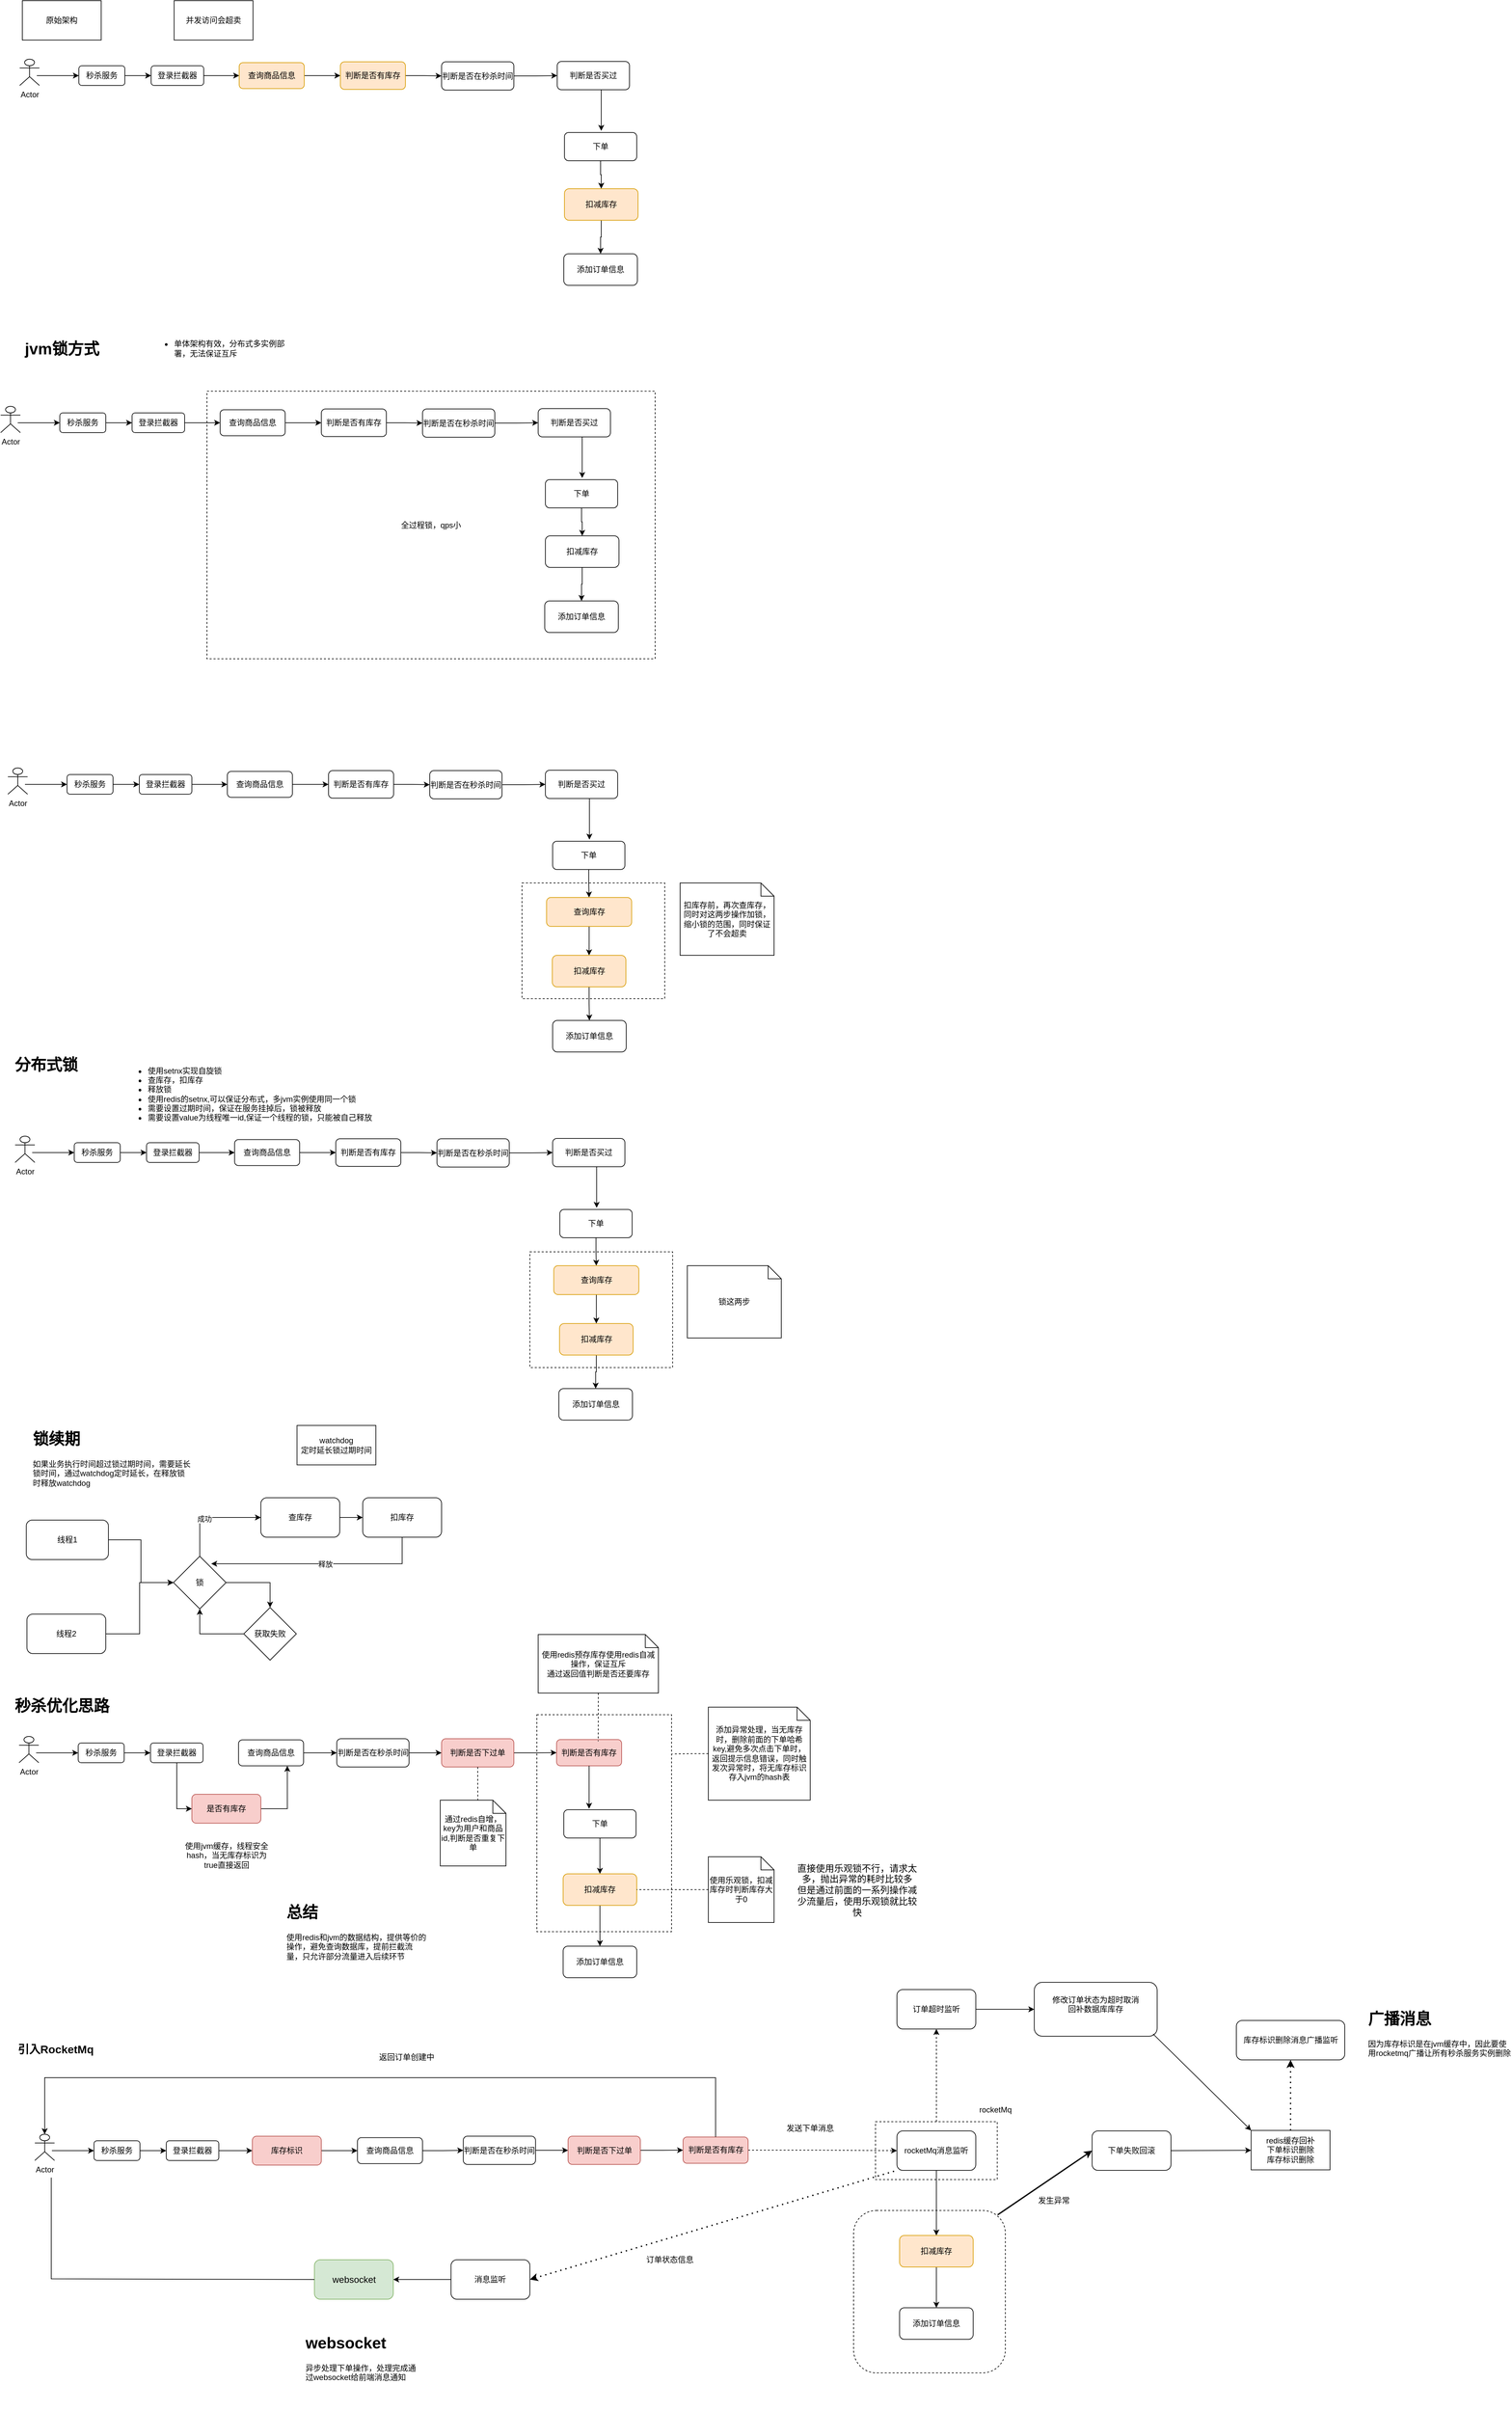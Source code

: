 <mxfile version="24.2.5" type="device">
  <diagram name="第 1 页" id="9KWpyWcvt7qffTFE2Re1">
    <mxGraphModel dx="1668" dy="974" grid="1" gridSize="11" guides="1" tooltips="1" connect="1" arrows="1" fold="1" page="1" pageScale="1" pageWidth="827" pageHeight="1169" math="0" shadow="0">
      <root>
        <mxCell id="0" />
        <mxCell id="1" parent="0" />
        <mxCell id="uQ1eQY6LB-sIsB9p33KR-3" value="Actor" style="shape=umlActor;verticalLabelPosition=bottom;verticalAlign=top;html=1;outlineConnect=0;" parent="1" vertex="1">
          <mxGeometry x="40" y="100" width="30" height="40" as="geometry" />
        </mxCell>
        <mxCell id="uQ1eQY6LB-sIsB9p33KR-4" value="秒杀服务" style="rounded=1;whiteSpace=wrap;html=1;" parent="1" vertex="1">
          <mxGeometry x="130" y="110" width="70" height="30" as="geometry" />
        </mxCell>
        <mxCell id="uQ1eQY6LB-sIsB9p33KR-5" value="登录拦截器" style="rounded=1;whiteSpace=wrap;html=1;" parent="1" vertex="1">
          <mxGeometry x="240" y="110" width="80" height="30" as="geometry" />
        </mxCell>
        <mxCell id="q_z8vGVEV94Sz29EOXOW-1" value="" style="endArrow=classic;html=1;rounded=0;entryX=0;entryY=0.5;entryDx=0;entryDy=0;" parent="1" target="uQ1eQY6LB-sIsB9p33KR-4" edge="1">
          <mxGeometry width="50" height="50" relative="1" as="geometry">
            <mxPoint x="66" y="125" as="sourcePoint" />
            <mxPoint x="303" y="165" as="targetPoint" />
          </mxGeometry>
        </mxCell>
        <mxCell id="q_z8vGVEV94Sz29EOXOW-3" value="" style="endArrow=classic;html=1;rounded=0;exitX=1;exitY=0.5;exitDx=0;exitDy=0;entryX=0;entryY=0.5;entryDx=0;entryDy=0;" parent="1" source="uQ1eQY6LB-sIsB9p33KR-4" target="uQ1eQY6LB-sIsB9p33KR-5" edge="1">
          <mxGeometry width="50" height="50" relative="1" as="geometry">
            <mxPoint x="253" y="215" as="sourcePoint" />
            <mxPoint x="303" y="165" as="targetPoint" />
          </mxGeometry>
        </mxCell>
        <mxCell id="q_z8vGVEV94Sz29EOXOW-7" style="edgeStyle=orthogonalEdgeStyle;rounded=0;orthogonalLoop=1;jettySize=auto;html=1;" parent="1" source="q_z8vGVEV94Sz29EOXOW-4" target="q_z8vGVEV94Sz29EOXOW-6" edge="1">
          <mxGeometry relative="1" as="geometry" />
        </mxCell>
        <mxCell id="q_z8vGVEV94Sz29EOXOW-4" value="查询商品信息" style="rounded=1;whiteSpace=wrap;html=1;fillColor=#ffe6cc;strokeColor=#d79b00;" parent="1" vertex="1">
          <mxGeometry x="374" y="105.25" width="99" height="39.5" as="geometry" />
        </mxCell>
        <mxCell id="q_z8vGVEV94Sz29EOXOW-5" value="" style="endArrow=classic;html=1;rounded=0;entryX=0;entryY=0.5;entryDx=0;entryDy=0;exitX=1;exitY=0.5;exitDx=0;exitDy=0;" parent="1" source="uQ1eQY6LB-sIsB9p33KR-5" target="q_z8vGVEV94Sz29EOXOW-4" edge="1">
          <mxGeometry width="50" height="50" relative="1" as="geometry">
            <mxPoint x="253" y="215" as="sourcePoint" />
            <mxPoint x="303" y="165" as="targetPoint" />
          </mxGeometry>
        </mxCell>
        <mxCell id="q_z8vGVEV94Sz29EOXOW-9" style="edgeStyle=orthogonalEdgeStyle;rounded=0;orthogonalLoop=1;jettySize=auto;html=1;entryX=0;entryY=0.5;entryDx=0;entryDy=0;" parent="1" source="q_z8vGVEV94Sz29EOXOW-6" target="q_z8vGVEV94Sz29EOXOW-8" edge="1">
          <mxGeometry relative="1" as="geometry" />
        </mxCell>
        <mxCell id="q_z8vGVEV94Sz29EOXOW-6" value="判断是否有库存" style="rounded=1;whiteSpace=wrap;html=1;fillColor=#ffe6cc;strokeColor=#d79b00;" parent="1" vertex="1">
          <mxGeometry x="528" y="104" width="99" height="42" as="geometry" />
        </mxCell>
        <mxCell id="q_z8vGVEV94Sz29EOXOW-12" style="edgeStyle=orthogonalEdgeStyle;rounded=0;orthogonalLoop=1;jettySize=auto;html=1;" parent="1" source="q_z8vGVEV94Sz29EOXOW-8" target="q_z8vGVEV94Sz29EOXOW-10" edge="1">
          <mxGeometry relative="1" as="geometry" />
        </mxCell>
        <mxCell id="q_z8vGVEV94Sz29EOXOW-8" value="判断是否在秒杀时间" style="rounded=1;whiteSpace=wrap;html=1;" parent="1" vertex="1">
          <mxGeometry x="682" y="104" width="110" height="43" as="geometry" />
        </mxCell>
        <mxCell id="q_z8vGVEV94Sz29EOXOW-14" style="edgeStyle=orthogonalEdgeStyle;rounded=0;orthogonalLoop=1;jettySize=auto;html=1;exitX=0.609;exitY=0.992;exitDx=0;exitDy=0;exitPerimeter=0;" parent="1" source="q_z8vGVEV94Sz29EOXOW-10" edge="1">
          <mxGeometry relative="1" as="geometry">
            <mxPoint x="924" y="154" as="sourcePoint" />
            <mxPoint x="925" y="209" as="targetPoint" />
          </mxGeometry>
        </mxCell>
        <mxCell id="q_z8vGVEV94Sz29EOXOW-10" value="判断是否买过" style="rounded=1;whiteSpace=wrap;html=1;" parent="1" vertex="1">
          <mxGeometry x="858" y="103.5" width="110" height="43" as="geometry" />
        </mxCell>
        <mxCell id="q_z8vGVEV94Sz29EOXOW-19" style="edgeStyle=orthogonalEdgeStyle;rounded=0;orthogonalLoop=1;jettySize=auto;html=1;entryX=0.5;entryY=0;entryDx=0;entryDy=0;" parent="1" source="q_z8vGVEV94Sz29EOXOW-13" target="q_z8vGVEV94Sz29EOXOW-15" edge="1">
          <mxGeometry relative="1" as="geometry" />
        </mxCell>
        <mxCell id="q_z8vGVEV94Sz29EOXOW-13" value="下单" style="rounded=1;whiteSpace=wrap;html=1;" parent="1" vertex="1">
          <mxGeometry x="869" y="211.5" width="110" height="43" as="geometry" />
        </mxCell>
        <mxCell id="q_z8vGVEV94Sz29EOXOW-18" value="" style="edgeStyle=orthogonalEdgeStyle;rounded=0;orthogonalLoop=1;jettySize=auto;html=1;" parent="1" source="q_z8vGVEV94Sz29EOXOW-15" target="q_z8vGVEV94Sz29EOXOW-17" edge="1">
          <mxGeometry relative="1" as="geometry" />
        </mxCell>
        <mxCell id="q_z8vGVEV94Sz29EOXOW-15" value="扣减库存" style="whiteSpace=wrap;html=1;rounded=1;fillColor=#ffe6cc;strokeColor=#d79b00;" parent="1" vertex="1">
          <mxGeometry x="869" y="297" width="112" height="48" as="geometry" />
        </mxCell>
        <mxCell id="q_z8vGVEV94Sz29EOXOW-17" value="添加订单信息" style="whiteSpace=wrap;html=1;rounded=1;" parent="1" vertex="1">
          <mxGeometry x="868" y="396" width="112" height="48" as="geometry" />
        </mxCell>
        <mxCell id="q_z8vGVEV94Sz29EOXOW-22" value="原始架构" style="whiteSpace=wrap;html=1;" parent="1" vertex="1">
          <mxGeometry x="44" y="11" width="120" height="60" as="geometry" />
        </mxCell>
        <mxCell id="q_z8vGVEV94Sz29EOXOW-23" value="Actor" style="shape=umlActor;verticalLabelPosition=bottom;verticalAlign=top;html=1;outlineConnect=0;" parent="1" vertex="1">
          <mxGeometry x="22" y="1178" width="30" height="40" as="geometry" />
        </mxCell>
        <mxCell id="q_z8vGVEV94Sz29EOXOW-24" value="秒杀服务" style="rounded=1;whiteSpace=wrap;html=1;" parent="1" vertex="1">
          <mxGeometry x="112" y="1188" width="70" height="30" as="geometry" />
        </mxCell>
        <mxCell id="q_z8vGVEV94Sz29EOXOW-25" value="登录拦截器" style="rounded=1;whiteSpace=wrap;html=1;" parent="1" vertex="1">
          <mxGeometry x="222" y="1188" width="80" height="30" as="geometry" />
        </mxCell>
        <mxCell id="q_z8vGVEV94Sz29EOXOW-26" value="" style="endArrow=classic;html=1;rounded=0;entryX=0;entryY=0.5;entryDx=0;entryDy=0;" parent="1" target="q_z8vGVEV94Sz29EOXOW-24" edge="1">
          <mxGeometry width="50" height="50" relative="1" as="geometry">
            <mxPoint x="48" y="1203" as="sourcePoint" />
            <mxPoint x="285" y="1243" as="targetPoint" />
          </mxGeometry>
        </mxCell>
        <mxCell id="q_z8vGVEV94Sz29EOXOW-27" value="" style="endArrow=classic;html=1;rounded=0;exitX=1;exitY=0.5;exitDx=0;exitDy=0;entryX=0;entryY=0.5;entryDx=0;entryDy=0;" parent="1" source="q_z8vGVEV94Sz29EOXOW-24" target="q_z8vGVEV94Sz29EOXOW-25" edge="1">
          <mxGeometry width="50" height="50" relative="1" as="geometry">
            <mxPoint x="235" y="1293" as="sourcePoint" />
            <mxPoint x="285" y="1243" as="targetPoint" />
          </mxGeometry>
        </mxCell>
        <mxCell id="q_z8vGVEV94Sz29EOXOW-28" style="edgeStyle=orthogonalEdgeStyle;rounded=0;orthogonalLoop=1;jettySize=auto;html=1;" parent="1" source="q_z8vGVEV94Sz29EOXOW-29" target="q_z8vGVEV94Sz29EOXOW-32" edge="1">
          <mxGeometry relative="1" as="geometry" />
        </mxCell>
        <mxCell id="q_z8vGVEV94Sz29EOXOW-29" value="查询商品信息" style="rounded=1;whiteSpace=wrap;html=1;" parent="1" vertex="1">
          <mxGeometry x="356" y="1183.25" width="99" height="39.5" as="geometry" />
        </mxCell>
        <mxCell id="q_z8vGVEV94Sz29EOXOW-30" value="" style="endArrow=classic;html=1;rounded=0;entryX=0;entryY=0.5;entryDx=0;entryDy=0;exitX=1;exitY=0.5;exitDx=0;exitDy=0;" parent="1" source="q_z8vGVEV94Sz29EOXOW-25" target="q_z8vGVEV94Sz29EOXOW-29" edge="1">
          <mxGeometry width="50" height="50" relative="1" as="geometry">
            <mxPoint x="235" y="1293" as="sourcePoint" />
            <mxPoint x="285" y="1243" as="targetPoint" />
          </mxGeometry>
        </mxCell>
        <mxCell id="q_z8vGVEV94Sz29EOXOW-31" style="edgeStyle=orthogonalEdgeStyle;rounded=0;orthogonalLoop=1;jettySize=auto;html=1;entryX=0;entryY=0.5;entryDx=0;entryDy=0;" parent="1" source="q_z8vGVEV94Sz29EOXOW-32" target="q_z8vGVEV94Sz29EOXOW-34" edge="1">
          <mxGeometry relative="1" as="geometry" />
        </mxCell>
        <mxCell id="q_z8vGVEV94Sz29EOXOW-32" value="判断是否有库存" style="rounded=1;whiteSpace=wrap;html=1;" parent="1" vertex="1">
          <mxGeometry x="510" y="1182" width="99" height="42" as="geometry" />
        </mxCell>
        <mxCell id="q_z8vGVEV94Sz29EOXOW-33" style="edgeStyle=orthogonalEdgeStyle;rounded=0;orthogonalLoop=1;jettySize=auto;html=1;" parent="1" source="q_z8vGVEV94Sz29EOXOW-34" target="q_z8vGVEV94Sz29EOXOW-36" edge="1">
          <mxGeometry relative="1" as="geometry" />
        </mxCell>
        <mxCell id="q_z8vGVEV94Sz29EOXOW-34" value="判断是否在秒杀时间" style="rounded=1;whiteSpace=wrap;html=1;" parent="1" vertex="1">
          <mxGeometry x="664" y="1182" width="110" height="43" as="geometry" />
        </mxCell>
        <mxCell id="q_z8vGVEV94Sz29EOXOW-35" style="edgeStyle=orthogonalEdgeStyle;rounded=0;orthogonalLoop=1;jettySize=auto;html=1;exitX=0.609;exitY=0.992;exitDx=0;exitDy=0;exitPerimeter=0;" parent="1" source="q_z8vGVEV94Sz29EOXOW-36" edge="1">
          <mxGeometry relative="1" as="geometry">
            <mxPoint x="906" y="1232" as="sourcePoint" />
            <mxPoint x="907" y="1287" as="targetPoint" />
          </mxGeometry>
        </mxCell>
        <mxCell id="q_z8vGVEV94Sz29EOXOW-36" value="判断是否买过" style="rounded=1;whiteSpace=wrap;html=1;" parent="1" vertex="1">
          <mxGeometry x="840" y="1181.5" width="110" height="43" as="geometry" />
        </mxCell>
        <mxCell id="q_z8vGVEV94Sz29EOXOW-69" value="" style="edgeStyle=orthogonalEdgeStyle;rounded=0;orthogonalLoop=1;jettySize=auto;html=1;entryX=0.5;entryY=0;entryDx=0;entryDy=0;" parent="1" source="q_z8vGVEV94Sz29EOXOW-38" target="q_z8vGVEV94Sz29EOXOW-68" edge="1">
          <mxGeometry relative="1" as="geometry" />
        </mxCell>
        <mxCell id="q_z8vGVEV94Sz29EOXOW-38" value="下单" style="rounded=1;whiteSpace=wrap;html=1;" parent="1" vertex="1">
          <mxGeometry x="851" y="1289.5" width="110" height="43" as="geometry" />
        </mxCell>
        <mxCell id="q_z8vGVEV94Sz29EOXOW-39" value="" style="edgeStyle=orthogonalEdgeStyle;rounded=0;orthogonalLoop=1;jettySize=auto;html=1;" parent="1" source="q_z8vGVEV94Sz29EOXOW-40" target="q_z8vGVEV94Sz29EOXOW-41" edge="1">
          <mxGeometry relative="1" as="geometry" />
        </mxCell>
        <mxCell id="q_z8vGVEV94Sz29EOXOW-40" value="扣减库存" style="whiteSpace=wrap;html=1;rounded=1;fillColor=#ffe6cc;strokeColor=#d79b00;" parent="1" vertex="1">
          <mxGeometry x="850.5" y="1463" width="112" height="48" as="geometry" />
        </mxCell>
        <mxCell id="q_z8vGVEV94Sz29EOXOW-41" value="添加订单信息" style="whiteSpace=wrap;html=1;rounded=1;" parent="1" vertex="1">
          <mxGeometry x="851" y="1562" width="112" height="48" as="geometry" />
        </mxCell>
        <mxCell id="q_z8vGVEV94Sz29EOXOW-44" value="并发访问会超卖" style="rounded=0;whiteSpace=wrap;html=1;" parent="1" vertex="1">
          <mxGeometry x="275" y="11" width="120" height="60" as="geometry" />
        </mxCell>
        <mxCell id="q_z8vGVEV94Sz29EOXOW-47" value="jvm锁方式" style="text;strokeColor=none;fillColor=none;html=1;fontSize=24;fontStyle=1;verticalAlign=middle;align=center;" parent="1" vertex="1">
          <mxGeometry x="54" y="521" width="100" height="40" as="geometry" />
        </mxCell>
        <mxCell id="q_z8vGVEV94Sz29EOXOW-48" value="Actor" style="shape=umlActor;verticalLabelPosition=bottom;verticalAlign=top;html=1;outlineConnect=0;" parent="1" vertex="1">
          <mxGeometry x="11" y="628" width="30" height="40" as="geometry" />
        </mxCell>
        <mxCell id="q_z8vGVEV94Sz29EOXOW-49" value="秒杀服务" style="rounded=1;whiteSpace=wrap;html=1;" parent="1" vertex="1">
          <mxGeometry x="101" y="638" width="70" height="30" as="geometry" />
        </mxCell>
        <mxCell id="q_z8vGVEV94Sz29EOXOW-50" value="登录拦截器" style="rounded=1;whiteSpace=wrap;html=1;" parent="1" vertex="1">
          <mxGeometry x="211" y="638" width="80" height="30" as="geometry" />
        </mxCell>
        <mxCell id="q_z8vGVEV94Sz29EOXOW-51" value="" style="endArrow=classic;html=1;rounded=0;entryX=0;entryY=0.5;entryDx=0;entryDy=0;" parent="1" target="q_z8vGVEV94Sz29EOXOW-49" edge="1">
          <mxGeometry width="50" height="50" relative="1" as="geometry">
            <mxPoint x="37" y="653" as="sourcePoint" />
            <mxPoint x="274" y="693" as="targetPoint" />
          </mxGeometry>
        </mxCell>
        <mxCell id="q_z8vGVEV94Sz29EOXOW-52" value="" style="endArrow=classic;html=1;rounded=0;exitX=1;exitY=0.5;exitDx=0;exitDy=0;entryX=0;entryY=0.5;entryDx=0;entryDy=0;" parent="1" source="q_z8vGVEV94Sz29EOXOW-49" target="q_z8vGVEV94Sz29EOXOW-50" edge="1">
          <mxGeometry width="50" height="50" relative="1" as="geometry">
            <mxPoint x="224" y="743" as="sourcePoint" />
            <mxPoint x="274" y="693" as="targetPoint" />
          </mxGeometry>
        </mxCell>
        <mxCell id="q_z8vGVEV94Sz29EOXOW-53" style="edgeStyle=orthogonalEdgeStyle;rounded=0;orthogonalLoop=1;jettySize=auto;html=1;" parent="1" source="q_z8vGVEV94Sz29EOXOW-54" target="q_z8vGVEV94Sz29EOXOW-57" edge="1">
          <mxGeometry relative="1" as="geometry" />
        </mxCell>
        <mxCell id="q_z8vGVEV94Sz29EOXOW-54" value="查询商品信息" style="rounded=1;whiteSpace=wrap;html=1;" parent="1" vertex="1">
          <mxGeometry x="345" y="633.25" width="99" height="39.5" as="geometry" />
        </mxCell>
        <mxCell id="q_z8vGVEV94Sz29EOXOW-55" value="" style="endArrow=classic;html=1;rounded=0;entryX=0;entryY=0.5;entryDx=0;entryDy=0;exitX=1;exitY=0.5;exitDx=0;exitDy=0;" parent="1" source="q_z8vGVEV94Sz29EOXOW-50" target="q_z8vGVEV94Sz29EOXOW-54" edge="1">
          <mxGeometry width="50" height="50" relative="1" as="geometry">
            <mxPoint x="224" y="743" as="sourcePoint" />
            <mxPoint x="274" y="693" as="targetPoint" />
          </mxGeometry>
        </mxCell>
        <mxCell id="q_z8vGVEV94Sz29EOXOW-56" style="edgeStyle=orthogonalEdgeStyle;rounded=0;orthogonalLoop=1;jettySize=auto;html=1;entryX=0;entryY=0.5;entryDx=0;entryDy=0;" parent="1" source="q_z8vGVEV94Sz29EOXOW-57" target="q_z8vGVEV94Sz29EOXOW-59" edge="1">
          <mxGeometry relative="1" as="geometry" />
        </mxCell>
        <mxCell id="q_z8vGVEV94Sz29EOXOW-57" value="判断是否有库存" style="rounded=1;whiteSpace=wrap;html=1;" parent="1" vertex="1">
          <mxGeometry x="499" y="632" width="99" height="42" as="geometry" />
        </mxCell>
        <mxCell id="q_z8vGVEV94Sz29EOXOW-58" style="edgeStyle=orthogonalEdgeStyle;rounded=0;orthogonalLoop=1;jettySize=auto;html=1;" parent="1" source="q_z8vGVEV94Sz29EOXOW-59" target="q_z8vGVEV94Sz29EOXOW-61" edge="1">
          <mxGeometry relative="1" as="geometry" />
        </mxCell>
        <mxCell id="q_z8vGVEV94Sz29EOXOW-59" value="判断是否在秒杀时间" style="rounded=1;whiteSpace=wrap;html=1;" parent="1" vertex="1">
          <mxGeometry x="653" y="632" width="110" height="43" as="geometry" />
        </mxCell>
        <mxCell id="q_z8vGVEV94Sz29EOXOW-60" style="edgeStyle=orthogonalEdgeStyle;rounded=0;orthogonalLoop=1;jettySize=auto;html=1;exitX=0.609;exitY=0.992;exitDx=0;exitDy=0;exitPerimeter=0;" parent="1" source="q_z8vGVEV94Sz29EOXOW-61" edge="1">
          <mxGeometry relative="1" as="geometry">
            <mxPoint x="895" y="682" as="sourcePoint" />
            <mxPoint x="896" y="737" as="targetPoint" />
          </mxGeometry>
        </mxCell>
        <mxCell id="q_z8vGVEV94Sz29EOXOW-61" value="判断是否买过" style="rounded=1;whiteSpace=wrap;html=1;" parent="1" vertex="1">
          <mxGeometry x="829" y="631.5" width="110" height="43" as="geometry" />
        </mxCell>
        <mxCell id="q_z8vGVEV94Sz29EOXOW-62" style="edgeStyle=orthogonalEdgeStyle;rounded=0;orthogonalLoop=1;jettySize=auto;html=1;entryX=0.5;entryY=0;entryDx=0;entryDy=0;" parent="1" source="q_z8vGVEV94Sz29EOXOW-63" target="q_z8vGVEV94Sz29EOXOW-65" edge="1">
          <mxGeometry relative="1" as="geometry" />
        </mxCell>
        <mxCell id="q_z8vGVEV94Sz29EOXOW-63" value="下单" style="rounded=1;whiteSpace=wrap;html=1;" parent="1" vertex="1">
          <mxGeometry x="840" y="739.5" width="110" height="43" as="geometry" />
        </mxCell>
        <mxCell id="q_z8vGVEV94Sz29EOXOW-64" value="" style="edgeStyle=orthogonalEdgeStyle;rounded=0;orthogonalLoop=1;jettySize=auto;html=1;" parent="1" source="q_z8vGVEV94Sz29EOXOW-65" target="q_z8vGVEV94Sz29EOXOW-66" edge="1">
          <mxGeometry relative="1" as="geometry" />
        </mxCell>
        <mxCell id="q_z8vGVEV94Sz29EOXOW-65" value="扣减库存" style="whiteSpace=wrap;html=1;rounded=1;" parent="1" vertex="1">
          <mxGeometry x="840" y="825" width="112" height="48" as="geometry" />
        </mxCell>
        <mxCell id="q_z8vGVEV94Sz29EOXOW-66" value="添加订单信息" style="whiteSpace=wrap;html=1;rounded=1;" parent="1" vertex="1">
          <mxGeometry x="839" y="924" width="112" height="48" as="geometry" />
        </mxCell>
        <mxCell id="q_z8vGVEV94Sz29EOXOW-67" value="全过程锁，qps小" style="rounded=0;whiteSpace=wrap;html=1;fillColor=none;dashed=1;" parent="1" vertex="1">
          <mxGeometry x="325" y="605" width="682" height="407" as="geometry" />
        </mxCell>
        <mxCell id="7bmGx1VuE1o9UgQvX1br-2" style="edgeStyle=orthogonalEdgeStyle;rounded=0;orthogonalLoop=1;jettySize=auto;html=1;entryX=0.5;entryY=0;entryDx=0;entryDy=0;" parent="1" source="q_z8vGVEV94Sz29EOXOW-68" target="q_z8vGVEV94Sz29EOXOW-40" edge="1">
          <mxGeometry relative="1" as="geometry" />
        </mxCell>
        <mxCell id="q_z8vGVEV94Sz29EOXOW-68" value="查询库存" style="whiteSpace=wrap;html=1;rounded=1;fillColor=#ffe6cc;strokeColor=#d79b00;" parent="1" vertex="1">
          <mxGeometry x="841.75" y="1375" width="129.5" height="44" as="geometry" />
        </mxCell>
        <mxCell id="q_z8vGVEV94Sz29EOXOW-71" value="扣库存前，再次查库存，同时对这两步操作加锁，缩小锁的范围，同时保证了不会超卖" style="shape=note;size=20;whiteSpace=wrap;html=1;" parent="1" vertex="1">
          <mxGeometry x="1045" y="1353" width="143" height="110" as="geometry" />
        </mxCell>
        <mxCell id="q_z8vGVEV94Sz29EOXOW-72" value="Actor" style="shape=umlActor;verticalLabelPosition=bottom;verticalAlign=top;html=1;outlineConnect=0;" parent="1" vertex="1">
          <mxGeometry x="33" y="1738" width="30" height="40" as="geometry" />
        </mxCell>
        <mxCell id="q_z8vGVEV94Sz29EOXOW-73" value="秒杀服务" style="rounded=1;whiteSpace=wrap;html=1;" parent="1" vertex="1">
          <mxGeometry x="123" y="1748" width="70" height="30" as="geometry" />
        </mxCell>
        <mxCell id="q_z8vGVEV94Sz29EOXOW-74" value="登录拦截器" style="rounded=1;whiteSpace=wrap;html=1;" parent="1" vertex="1">
          <mxGeometry x="233" y="1748" width="80" height="30" as="geometry" />
        </mxCell>
        <mxCell id="q_z8vGVEV94Sz29EOXOW-75" value="" style="endArrow=classic;html=1;rounded=0;entryX=0;entryY=0.5;entryDx=0;entryDy=0;" parent="1" target="q_z8vGVEV94Sz29EOXOW-73" edge="1">
          <mxGeometry width="50" height="50" relative="1" as="geometry">
            <mxPoint x="59" y="1763" as="sourcePoint" />
            <mxPoint x="296" y="1803" as="targetPoint" />
          </mxGeometry>
        </mxCell>
        <mxCell id="q_z8vGVEV94Sz29EOXOW-76" value="" style="endArrow=classic;html=1;rounded=0;exitX=1;exitY=0.5;exitDx=0;exitDy=0;entryX=0;entryY=0.5;entryDx=0;entryDy=0;" parent="1" source="q_z8vGVEV94Sz29EOXOW-73" target="q_z8vGVEV94Sz29EOXOW-74" edge="1">
          <mxGeometry width="50" height="50" relative="1" as="geometry">
            <mxPoint x="246" y="1853" as="sourcePoint" />
            <mxPoint x="296" y="1803" as="targetPoint" />
          </mxGeometry>
        </mxCell>
        <mxCell id="q_z8vGVEV94Sz29EOXOW-77" style="edgeStyle=orthogonalEdgeStyle;rounded=0;orthogonalLoop=1;jettySize=auto;html=1;" parent="1" source="q_z8vGVEV94Sz29EOXOW-78" target="q_z8vGVEV94Sz29EOXOW-81" edge="1">
          <mxGeometry relative="1" as="geometry" />
        </mxCell>
        <mxCell id="q_z8vGVEV94Sz29EOXOW-78" value="查询商品信息" style="rounded=1;whiteSpace=wrap;html=1;" parent="1" vertex="1">
          <mxGeometry x="367" y="1743.25" width="99" height="39.5" as="geometry" />
        </mxCell>
        <mxCell id="q_z8vGVEV94Sz29EOXOW-79" value="" style="endArrow=classic;html=1;rounded=0;entryX=0;entryY=0.5;entryDx=0;entryDy=0;exitX=1;exitY=0.5;exitDx=0;exitDy=0;" parent="1" source="q_z8vGVEV94Sz29EOXOW-74" target="q_z8vGVEV94Sz29EOXOW-78" edge="1">
          <mxGeometry width="50" height="50" relative="1" as="geometry">
            <mxPoint x="246" y="1853" as="sourcePoint" />
            <mxPoint x="296" y="1803" as="targetPoint" />
          </mxGeometry>
        </mxCell>
        <mxCell id="q_z8vGVEV94Sz29EOXOW-80" style="edgeStyle=orthogonalEdgeStyle;rounded=0;orthogonalLoop=1;jettySize=auto;html=1;entryX=0;entryY=0.5;entryDx=0;entryDy=0;" parent="1" source="q_z8vGVEV94Sz29EOXOW-81" target="q_z8vGVEV94Sz29EOXOW-83" edge="1">
          <mxGeometry relative="1" as="geometry" />
        </mxCell>
        <mxCell id="q_z8vGVEV94Sz29EOXOW-81" value="判断是否有库存" style="rounded=1;whiteSpace=wrap;html=1;" parent="1" vertex="1">
          <mxGeometry x="521" y="1742" width="99" height="42" as="geometry" />
        </mxCell>
        <mxCell id="q_z8vGVEV94Sz29EOXOW-82" style="edgeStyle=orthogonalEdgeStyle;rounded=0;orthogonalLoop=1;jettySize=auto;html=1;" parent="1" source="q_z8vGVEV94Sz29EOXOW-83" target="q_z8vGVEV94Sz29EOXOW-85" edge="1">
          <mxGeometry relative="1" as="geometry" />
        </mxCell>
        <mxCell id="q_z8vGVEV94Sz29EOXOW-83" value="判断是否在秒杀时间" style="rounded=1;whiteSpace=wrap;html=1;" parent="1" vertex="1">
          <mxGeometry x="675" y="1742" width="110" height="43" as="geometry" />
        </mxCell>
        <mxCell id="q_z8vGVEV94Sz29EOXOW-84" style="edgeStyle=orthogonalEdgeStyle;rounded=0;orthogonalLoop=1;jettySize=auto;html=1;exitX=0.609;exitY=0.992;exitDx=0;exitDy=0;exitPerimeter=0;" parent="1" source="q_z8vGVEV94Sz29EOXOW-85" edge="1">
          <mxGeometry relative="1" as="geometry">
            <mxPoint x="917" y="1792" as="sourcePoint" />
            <mxPoint x="918" y="1847" as="targetPoint" />
          </mxGeometry>
        </mxCell>
        <mxCell id="q_z8vGVEV94Sz29EOXOW-85" value="判断是否买过" style="rounded=1;whiteSpace=wrap;html=1;" parent="1" vertex="1">
          <mxGeometry x="851" y="1741.5" width="110" height="43" as="geometry" />
        </mxCell>
        <mxCell id="q_z8vGVEV94Sz29EOXOW-86" value="" style="edgeStyle=orthogonalEdgeStyle;rounded=0;orthogonalLoop=1;jettySize=auto;html=1;entryX=0.5;entryY=0;entryDx=0;entryDy=0;" parent="1" source="q_z8vGVEV94Sz29EOXOW-87" target="q_z8vGVEV94Sz29EOXOW-93" edge="1">
          <mxGeometry relative="1" as="geometry" />
        </mxCell>
        <mxCell id="q_z8vGVEV94Sz29EOXOW-87" value="下单" style="rounded=1;whiteSpace=wrap;html=1;" parent="1" vertex="1">
          <mxGeometry x="862" y="1849.5" width="110" height="43" as="geometry" />
        </mxCell>
        <mxCell id="q_z8vGVEV94Sz29EOXOW-88" value="" style="edgeStyle=orthogonalEdgeStyle;rounded=0;orthogonalLoop=1;jettySize=auto;html=1;" parent="1" source="q_z8vGVEV94Sz29EOXOW-89" target="q_z8vGVEV94Sz29EOXOW-90" edge="1">
          <mxGeometry relative="1" as="geometry" />
        </mxCell>
        <mxCell id="q_z8vGVEV94Sz29EOXOW-89" value="扣减库存" style="whiteSpace=wrap;html=1;rounded=1;fillColor=#ffe6cc;strokeColor=#d79b00;" parent="1" vertex="1">
          <mxGeometry x="861.5" y="2023" width="112" height="48" as="geometry" />
        </mxCell>
        <mxCell id="q_z8vGVEV94Sz29EOXOW-90" value="添加订单信息" style="whiteSpace=wrap;html=1;rounded=1;" parent="1" vertex="1">
          <mxGeometry x="860.5" y="2122" width="112" height="48" as="geometry" />
        </mxCell>
        <mxCell id="q_z8vGVEV94Sz29EOXOW-91" value="" style="rounded=0;whiteSpace=wrap;html=1;fillColor=none;dashed=1;" parent="1" vertex="1">
          <mxGeometry x="816.37" y="1914" width="217.25" height="176" as="geometry" />
        </mxCell>
        <mxCell id="q_z8vGVEV94Sz29EOXOW-92" style="edgeStyle=orthogonalEdgeStyle;rounded=0;orthogonalLoop=1;jettySize=auto;html=1;entryX=0.5;entryY=0;entryDx=0;entryDy=0;" parent="1" source="q_z8vGVEV94Sz29EOXOW-93" target="q_z8vGVEV94Sz29EOXOW-89" edge="1">
          <mxGeometry relative="1" as="geometry" />
        </mxCell>
        <mxCell id="q_z8vGVEV94Sz29EOXOW-93" value="查询库存" style="whiteSpace=wrap;html=1;rounded=1;fillColor=#ffe6cc;strokeColor=#d79b00;" parent="1" vertex="1">
          <mxGeometry x="852.75" y="1935" width="129.5" height="44" as="geometry" />
        </mxCell>
        <mxCell id="q_z8vGVEV94Sz29EOXOW-94" value="锁这两步" style="shape=note;size=20;whiteSpace=wrap;html=1;" parent="1" vertex="1">
          <mxGeometry x="1056" y="1935" width="143" height="110" as="geometry" />
        </mxCell>
        <mxCell id="q_z8vGVEV94Sz29EOXOW-96" value="分布式锁" style="text;strokeColor=none;fillColor=none;html=1;fontSize=24;fontStyle=1;verticalAlign=middle;align=center;" parent="1" vertex="1">
          <mxGeometry x="30" y="1610" width="100" height="40" as="geometry" />
        </mxCell>
        <mxCell id="q_z8vGVEV94Sz29EOXOW-97" value="&lt;ul&gt;&lt;li&gt;使用setnx实现自旋锁&lt;/li&gt;&lt;li&gt;查库存，扣库存&lt;/li&gt;&lt;li&gt;释放锁&lt;/li&gt;&lt;li&gt;使用redis的setnx,可以保证分布式，多jvm实例使用同一个锁&lt;/li&gt;&lt;li&gt;需要设置过期时间，保证在服务挂掉后，锁被释放&lt;/li&gt;&lt;li&gt;需要设置value为线程唯一id,保证一个线程的锁，只能被自己释放&lt;/li&gt;&lt;/ul&gt;" style="text;strokeColor=none;fillColor=none;html=1;whiteSpace=wrap;verticalAlign=middle;overflow=hidden;" parent="1" vertex="1">
          <mxGeometry x="193" y="1617" width="434" height="110" as="geometry" />
        </mxCell>
        <mxCell id="q_z8vGVEV94Sz29EOXOW-98" value="&lt;ul&gt;&lt;li&gt;单体架构有效，分布式多实例部署，无法保证互斥&lt;/li&gt;&lt;/ul&gt;" style="text;strokeColor=none;fillColor=none;html=1;whiteSpace=wrap;verticalAlign=middle;overflow=hidden;" parent="1" vertex="1">
          <mxGeometry x="233" y="495" width="229" height="90" as="geometry" />
        </mxCell>
        <mxCell id="q_z8vGVEV94Sz29EOXOW-43" value="" style="rounded=0;whiteSpace=wrap;html=1;fillColor=none;dashed=1;" parent="1" vertex="1">
          <mxGeometry x="804.38" y="1353" width="217.25" height="176" as="geometry" />
        </mxCell>
        <mxCell id="oDkrbYAr0qEppYFbUsjB-4" style="edgeStyle=orthogonalEdgeStyle;rounded=0;orthogonalLoop=1;jettySize=auto;html=1;entryX=0;entryY=0.5;entryDx=0;entryDy=0;" parent="1" source="oDkrbYAr0qEppYFbUsjB-1" target="oDkrbYAr0qEppYFbUsjB-3" edge="1">
          <mxGeometry relative="1" as="geometry" />
        </mxCell>
        <mxCell id="oDkrbYAr0qEppYFbUsjB-1" value="线程1" style="rounded=1;whiteSpace=wrap;html=1;" parent="1" vertex="1">
          <mxGeometry x="50" y="2322" width="125" height="60" as="geometry" />
        </mxCell>
        <mxCell id="oDkrbYAr0qEppYFbUsjB-5" style="edgeStyle=orthogonalEdgeStyle;rounded=0;orthogonalLoop=1;jettySize=auto;html=1;entryX=0;entryY=0.5;entryDx=0;entryDy=0;" parent="1" source="oDkrbYAr0qEppYFbUsjB-2" target="oDkrbYAr0qEppYFbUsjB-3" edge="1">
          <mxGeometry relative="1" as="geometry" />
        </mxCell>
        <mxCell id="oDkrbYAr0qEppYFbUsjB-2" value="线程2" style="rounded=1;whiteSpace=wrap;html=1;" parent="1" vertex="1">
          <mxGeometry x="51" y="2465" width="120" height="60" as="geometry" />
        </mxCell>
        <mxCell id="oDkrbYAr0qEppYFbUsjB-7" style="edgeStyle=orthogonalEdgeStyle;rounded=0;orthogonalLoop=1;jettySize=auto;html=1;entryX=0.5;entryY=0;entryDx=0;entryDy=0;" parent="1" source="oDkrbYAr0qEppYFbUsjB-3" target="oDkrbYAr0qEppYFbUsjB-6" edge="1">
          <mxGeometry relative="1" as="geometry" />
        </mxCell>
        <mxCell id="oDkrbYAr0qEppYFbUsjB-12" style="edgeStyle=orthogonalEdgeStyle;rounded=0;orthogonalLoop=1;jettySize=auto;html=1;entryX=0;entryY=0.5;entryDx=0;entryDy=0;" parent="1" source="oDkrbYAr0qEppYFbUsjB-3" target="oDkrbYAr0qEppYFbUsjB-9" edge="1">
          <mxGeometry relative="1" as="geometry">
            <Array as="points">
              <mxPoint x="314" y="2318" />
            </Array>
          </mxGeometry>
        </mxCell>
        <mxCell id="oDkrbYAr0qEppYFbUsjB-13" value="成功" style="edgeLabel;html=1;align=center;verticalAlign=middle;resizable=0;points=[];" parent="oDkrbYAr0qEppYFbUsjB-12" vertex="1" connectable="0">
          <mxGeometry x="-0.132" y="-2" relative="1" as="geometry">
            <mxPoint as="offset" />
          </mxGeometry>
        </mxCell>
        <mxCell id="oDkrbYAr0qEppYFbUsjB-3" value="锁" style="rhombus;whiteSpace=wrap;html=1;" parent="1" vertex="1">
          <mxGeometry x="274" y="2377" width="80" height="80" as="geometry" />
        </mxCell>
        <mxCell id="oDkrbYAr0qEppYFbUsjB-8" style="edgeStyle=orthogonalEdgeStyle;rounded=0;orthogonalLoop=1;jettySize=auto;html=1;entryX=0.5;entryY=1;entryDx=0;entryDy=0;" parent="1" source="oDkrbYAr0qEppYFbUsjB-6" target="oDkrbYAr0qEppYFbUsjB-3" edge="1">
          <mxGeometry relative="1" as="geometry" />
        </mxCell>
        <mxCell id="oDkrbYAr0qEppYFbUsjB-6" value="获取失败" style="rhombus;whiteSpace=wrap;html=1;" parent="1" vertex="1">
          <mxGeometry x="381" y="2455" width="80" height="80" as="geometry" />
        </mxCell>
        <mxCell id="oDkrbYAr0qEppYFbUsjB-11" style="edgeStyle=orthogonalEdgeStyle;rounded=0;orthogonalLoop=1;jettySize=auto;html=1;entryX=0;entryY=0.5;entryDx=0;entryDy=0;" parent="1" source="oDkrbYAr0qEppYFbUsjB-9" target="oDkrbYAr0qEppYFbUsjB-10" edge="1">
          <mxGeometry relative="1" as="geometry" />
        </mxCell>
        <mxCell id="oDkrbYAr0qEppYFbUsjB-9" value="查库存" style="rounded=1;whiteSpace=wrap;html=1;" parent="1" vertex="1">
          <mxGeometry x="407" y="2288" width="120" height="60" as="geometry" />
        </mxCell>
        <mxCell id="oDkrbYAr0qEppYFbUsjB-10" value="扣库存" style="rounded=1;whiteSpace=wrap;html=1;" parent="1" vertex="1">
          <mxGeometry x="562" y="2288" width="120" height="60" as="geometry" />
        </mxCell>
        <mxCell id="oDkrbYAr0qEppYFbUsjB-15" style="edgeStyle=orthogonalEdgeStyle;rounded=0;orthogonalLoop=1;jettySize=auto;html=1;entryX=0.718;entryY=0.142;entryDx=0;entryDy=0;entryPerimeter=0;" parent="1" source="oDkrbYAr0qEppYFbUsjB-10" target="oDkrbYAr0qEppYFbUsjB-3" edge="1">
          <mxGeometry relative="1" as="geometry">
            <Array as="points">
              <mxPoint x="622" y="2388" />
            </Array>
          </mxGeometry>
        </mxCell>
        <mxCell id="oDkrbYAr0qEppYFbUsjB-17" value="释放" style="edgeLabel;html=1;align=center;verticalAlign=middle;resizable=0;points=[];" parent="oDkrbYAr0qEppYFbUsjB-15" vertex="1" connectable="0">
          <mxGeometry x="-0.045" relative="1" as="geometry">
            <mxPoint as="offset" />
          </mxGeometry>
        </mxCell>
        <mxCell id="oDkrbYAr0qEppYFbUsjB-18" value="&lt;h1 style=&quot;margin-top: 0px;&quot;&gt;锁续期&lt;/h1&gt;&lt;p&gt;如果业务执行时间超过锁过期时间，需要延长锁时间，通过watchdog定时延长，在释放锁时释放watchdog&lt;/p&gt;" style="text;html=1;whiteSpace=wrap;overflow=hidden;rounded=0;" parent="1" vertex="1">
          <mxGeometry x="58" y="2178" width="244" height="120" as="geometry" />
        </mxCell>
        <mxCell id="oDkrbYAr0qEppYFbUsjB-19" value="watchdog&lt;div&gt;定时延长锁过期时间&lt;/div&gt;" style="rounded=0;whiteSpace=wrap;html=1;" parent="1" vertex="1">
          <mxGeometry x="462" y="2178" width="120" height="60" as="geometry" />
        </mxCell>
        <mxCell id="oDkrbYAr0qEppYFbUsjB-20" value="Actor" style="shape=umlActor;verticalLabelPosition=bottom;verticalAlign=top;html=1;outlineConnect=0;" parent="1" vertex="1">
          <mxGeometry x="39" y="2651" width="30" height="40" as="geometry" />
        </mxCell>
        <mxCell id="oDkrbYAr0qEppYFbUsjB-21" value="秒杀服务" style="rounded=1;whiteSpace=wrap;html=1;" parent="1" vertex="1">
          <mxGeometry x="129" y="2661" width="70" height="30" as="geometry" />
        </mxCell>
        <mxCell id="oDkrbYAr0qEppYFbUsjB-68" style="edgeStyle=orthogonalEdgeStyle;rounded=0;orthogonalLoop=1;jettySize=auto;html=1;entryX=0;entryY=0.5;entryDx=0;entryDy=0;" parent="1" source="oDkrbYAr0qEppYFbUsjB-22" target="oDkrbYAr0qEppYFbUsjB-67" edge="1">
          <mxGeometry relative="1" as="geometry" />
        </mxCell>
        <mxCell id="oDkrbYAr0qEppYFbUsjB-22" value="登录拦截器" style="rounded=1;whiteSpace=wrap;html=1;" parent="1" vertex="1">
          <mxGeometry x="239" y="2661" width="80" height="30" as="geometry" />
        </mxCell>
        <mxCell id="oDkrbYAr0qEppYFbUsjB-23" value="" style="endArrow=classic;html=1;rounded=0;entryX=0;entryY=0.5;entryDx=0;entryDy=0;" parent="1" target="oDkrbYAr0qEppYFbUsjB-21" edge="1">
          <mxGeometry width="50" height="50" relative="1" as="geometry">
            <mxPoint x="65" y="2676" as="sourcePoint" />
            <mxPoint x="302" y="2716" as="targetPoint" />
          </mxGeometry>
        </mxCell>
        <mxCell id="oDkrbYAr0qEppYFbUsjB-24" value="" style="endArrow=classic;html=1;rounded=0;exitX=1;exitY=0.5;exitDx=0;exitDy=0;entryX=0;entryY=0.5;entryDx=0;entryDy=0;" parent="1" source="oDkrbYAr0qEppYFbUsjB-21" target="oDkrbYAr0qEppYFbUsjB-22" edge="1">
          <mxGeometry width="50" height="50" relative="1" as="geometry">
            <mxPoint x="252" y="2766" as="sourcePoint" />
            <mxPoint x="302" y="2716" as="targetPoint" />
          </mxGeometry>
        </mxCell>
        <mxCell id="oDkrbYAr0qEppYFbUsjB-53" style="edgeStyle=orthogonalEdgeStyle;rounded=0;orthogonalLoop=1;jettySize=auto;html=1;entryX=0;entryY=0.5;entryDx=0;entryDy=0;" parent="1" source="oDkrbYAr0qEppYFbUsjB-26" target="oDkrbYAr0qEppYFbUsjB-52" edge="1">
          <mxGeometry relative="1" as="geometry" />
        </mxCell>
        <mxCell id="oDkrbYAr0qEppYFbUsjB-26" value="查询商品信息" style="rounded=1;whiteSpace=wrap;html=1;" parent="1" vertex="1">
          <mxGeometry x="373" y="2656.25" width="99" height="39.5" as="geometry" />
        </mxCell>
        <mxCell id="oDkrbYAr0qEppYFbUsjB-29" value="判断是否有库存" style="rounded=1;whiteSpace=wrap;html=1;fillColor=#f8cecc;strokeColor=#b85450;" parent="1" vertex="1">
          <mxGeometry x="857" y="2655.75" width="99" height="40" as="geometry" />
        </mxCell>
        <mxCell id="oDkrbYAr0qEppYFbUsjB-63" style="edgeStyle=orthogonalEdgeStyle;rounded=0;orthogonalLoop=1;jettySize=auto;html=1;entryX=0.5;entryY=0;entryDx=0;entryDy=0;" parent="1" source="oDkrbYAr0qEppYFbUsjB-35" target="oDkrbYAr0qEppYFbUsjB-37" edge="1">
          <mxGeometry relative="1" as="geometry" />
        </mxCell>
        <mxCell id="oDkrbYAr0qEppYFbUsjB-35" value="下单" style="rounded=1;whiteSpace=wrap;html=1;" parent="1" vertex="1">
          <mxGeometry x="868" y="2762.5" width="110" height="43" as="geometry" />
        </mxCell>
        <mxCell id="oDkrbYAr0qEppYFbUsjB-36" value="" style="edgeStyle=orthogonalEdgeStyle;rounded=0;orthogonalLoop=1;jettySize=auto;html=1;" parent="1" source="oDkrbYAr0qEppYFbUsjB-37" target="oDkrbYAr0qEppYFbUsjB-38" edge="1">
          <mxGeometry relative="1" as="geometry" />
        </mxCell>
        <mxCell id="oDkrbYAr0qEppYFbUsjB-37" value="扣减库存" style="whiteSpace=wrap;html=1;rounded=1;fillColor=#ffe6cc;strokeColor=#d79b00;" parent="1" vertex="1">
          <mxGeometry x="867" y="2860" width="112" height="48" as="geometry" />
        </mxCell>
        <mxCell id="oDkrbYAr0qEppYFbUsjB-38" value="添加订单信息" style="whiteSpace=wrap;html=1;rounded=1;" parent="1" vertex="1">
          <mxGeometry x="867" y="2970" width="112" height="48" as="geometry" />
        </mxCell>
        <mxCell id="oDkrbYAr0qEppYFbUsjB-44" value="秒杀优化思路" style="text;strokeColor=none;fillColor=none;html=1;fontSize=24;fontStyle=1;verticalAlign=middle;align=center;" parent="1" vertex="1">
          <mxGeometry x="54" y="2585" width="100" height="40" as="geometry" />
        </mxCell>
        <mxCell id="oDkrbYAr0qEppYFbUsjB-49" value="使用redis预存库存使用redis自减操作，保证互斥&lt;div&gt;通过返回值判断是否还要库存&lt;/div&gt;" style="shape=note;size=20;whiteSpace=wrap;html=1;" parent="1" vertex="1">
          <mxGeometry x="829" y="2496" width="183" height="89" as="geometry" />
        </mxCell>
        <mxCell id="oDkrbYAr0qEppYFbUsjB-57" style="edgeStyle=orthogonalEdgeStyle;rounded=0;orthogonalLoop=1;jettySize=auto;html=1;entryX=0;entryY=0.5;entryDx=0;entryDy=0;" parent="1" source="oDkrbYAr0qEppYFbUsjB-52" target="oDkrbYAr0qEppYFbUsjB-56" edge="1">
          <mxGeometry relative="1" as="geometry" />
        </mxCell>
        <mxCell id="oDkrbYAr0qEppYFbUsjB-52" value="判断是否在秒杀时间" style="rounded=1;whiteSpace=wrap;html=1;" parent="1" vertex="1">
          <mxGeometry x="522.5" y="2654.5" width="110" height="43" as="geometry" />
        </mxCell>
        <mxCell id="oDkrbYAr0qEppYFbUsjB-58" style="edgeStyle=orthogonalEdgeStyle;rounded=0;orthogonalLoop=1;jettySize=auto;html=1;entryX=0;entryY=0.5;entryDx=0;entryDy=0;" parent="1" source="oDkrbYAr0qEppYFbUsjB-56" target="oDkrbYAr0qEppYFbUsjB-29" edge="1">
          <mxGeometry relative="1" as="geometry" />
        </mxCell>
        <mxCell id="oDkrbYAr0qEppYFbUsjB-56" value="判断是否下过单" style="rounded=1;whiteSpace=wrap;html=1;fillColor=#f8cecc;strokeColor=#b85450;" parent="1" vertex="1">
          <mxGeometry x="682" y="2654.5" width="110" height="43" as="geometry" />
        </mxCell>
        <mxCell id="oDkrbYAr0qEppYFbUsjB-59" style="edgeStyle=orthogonalEdgeStyle;rounded=0;orthogonalLoop=1;jettySize=auto;html=1;entryX=0.35;entryY=-0.035;entryDx=0;entryDy=0;entryPerimeter=0;" parent="1" source="oDkrbYAr0qEppYFbUsjB-29" target="oDkrbYAr0qEppYFbUsjB-35" edge="1">
          <mxGeometry relative="1" as="geometry" />
        </mxCell>
        <mxCell id="oDkrbYAr0qEppYFbUsjB-60" style="edgeStyle=orthogonalEdgeStyle;rounded=0;orthogonalLoop=1;jettySize=auto;html=1;entryX=0.64;entryY=0.066;entryDx=0;entryDy=0;entryPerimeter=0;dashed=1;endArrow=none;endFill=0;" parent="1" source="oDkrbYAr0qEppYFbUsjB-49" target="oDkrbYAr0qEppYFbUsjB-29" edge="1">
          <mxGeometry relative="1" as="geometry" />
        </mxCell>
        <mxCell id="oDkrbYAr0qEppYFbUsjB-61" value="通过redis自增，key为用户和商品id,判断是否重复下单" style="shape=note;size=20;whiteSpace=wrap;html=1;" parent="1" vertex="1">
          <mxGeometry x="680" y="2748" width="100" height="100" as="geometry" />
        </mxCell>
        <mxCell id="oDkrbYAr0qEppYFbUsjB-62" style="edgeStyle=orthogonalEdgeStyle;rounded=0;orthogonalLoop=1;jettySize=auto;html=1;entryX=0.572;entryY=0.008;entryDx=0;entryDy=0;entryPerimeter=0;dashed=1;endArrow=none;endFill=0;" parent="1" source="oDkrbYAr0qEppYFbUsjB-56" target="oDkrbYAr0qEppYFbUsjB-61" edge="1">
          <mxGeometry relative="1" as="geometry" />
        </mxCell>
        <mxCell id="oDkrbYAr0qEppYFbUsjB-64" value="使用乐观锁，扣减库存时判断库存大于0" style="shape=note;size=20;whiteSpace=wrap;html=1;" parent="1" vertex="1">
          <mxGeometry x="1088" y="2834" width="100" height="100" as="geometry" />
        </mxCell>
        <mxCell id="oDkrbYAr0qEppYFbUsjB-65" style="edgeStyle=orthogonalEdgeStyle;rounded=0;orthogonalLoop=1;jettySize=auto;html=1;entryX=1;entryY=0.5;entryDx=0;entryDy=0;endArrow=none;endFill=0;dashed=1;" parent="1" source="oDkrbYAr0qEppYFbUsjB-64" target="oDkrbYAr0qEppYFbUsjB-37" edge="1">
          <mxGeometry relative="1" as="geometry" />
        </mxCell>
        <mxCell id="oDkrbYAr0qEppYFbUsjB-66" value="&lt;font style=&quot;font-size: 14px;&quot;&gt;直接使用乐观锁不行，请求太多，抛出异常的耗时比较多&lt;/font&gt;&lt;div style=&quot;font-size: 14px;&quot;&gt;&lt;font style=&quot;font-size: 14px;&quot;&gt;但是通过前面的一系列操作减少流量后，使用乐观锁就比较快&lt;/font&gt;&lt;/div&gt;" style="text;html=1;align=center;verticalAlign=middle;whiteSpace=wrap;rounded=0;" parent="1" vertex="1">
          <mxGeometry x="1221" y="2835" width="187" height="99" as="geometry" />
        </mxCell>
        <mxCell id="oDkrbYAr0qEppYFbUsjB-69" style="edgeStyle=orthogonalEdgeStyle;rounded=0;orthogonalLoop=1;jettySize=auto;html=1;entryX=0.75;entryY=1;entryDx=0;entryDy=0;" parent="1" source="oDkrbYAr0qEppYFbUsjB-67" target="oDkrbYAr0qEppYFbUsjB-26" edge="1">
          <mxGeometry relative="1" as="geometry">
            <Array as="points">
              <mxPoint x="447" y="2761" />
            </Array>
          </mxGeometry>
        </mxCell>
        <mxCell id="oDkrbYAr0qEppYFbUsjB-67" value="是否有库存" style="rounded=1;whiteSpace=wrap;html=1;fillColor=#f8cecc;strokeColor=#b85450;" parent="1" vertex="1">
          <mxGeometry x="302" y="2739" width="105" height="44" as="geometry" />
        </mxCell>
        <mxCell id="oDkrbYAr0qEppYFbUsjB-71" value="使用jvm缓存，线程安全hash，当无库存标识为true直接返回" style="text;html=1;align=center;verticalAlign=middle;whiteSpace=wrap;rounded=0;" parent="1" vertex="1">
          <mxGeometry x="283.5" y="2794" width="142" height="75" as="geometry" />
        </mxCell>
        <mxCell id="oDkrbYAr0qEppYFbUsjB-72" value="" style="rounded=0;whiteSpace=wrap;html=1;fillColor=none;dashed=1;" parent="1" vertex="1">
          <mxGeometry x="827" y="2618" width="205" height="330" as="geometry" />
        </mxCell>
        <mxCell id="oDkrbYAr0qEppYFbUsjB-73" value="添加异常处理，当无库存时，删除前面的下单哈希key,避免多次点击下单时，返回提示信息错误，同时触发次异常时，将无库存标识存入jvm的hash表" style="shape=note;size=20;whiteSpace=wrap;html=1;" parent="1" vertex="1">
          <mxGeometry x="1088" y="2606.5" width="155" height="141.5" as="geometry" />
        </mxCell>
        <mxCell id="oDkrbYAr0qEppYFbUsjB-74" style="edgeStyle=orthogonalEdgeStyle;rounded=0;orthogonalLoop=1;jettySize=auto;html=1;entryX=1.006;entryY=0.181;entryDx=0;entryDy=0;entryPerimeter=0;dashed=1;endArrow=none;endFill=0;" parent="1" source="oDkrbYAr0qEppYFbUsjB-73" target="oDkrbYAr0qEppYFbUsjB-72" edge="1">
          <mxGeometry relative="1" as="geometry" />
        </mxCell>
        <mxCell id="oDkrbYAr0qEppYFbUsjB-75" value="&lt;h1 style=&quot;margin-top: 0px;&quot;&gt;总结&lt;/h1&gt;&lt;div&gt;使用redis和jvm的数据结构，提供等价的操作，避免查询数据库，提前拦截流量，只允许部分流量进入后续环节&lt;/div&gt;" style="text;html=1;whiteSpace=wrap;overflow=hidden;rounded=0;" parent="1" vertex="1">
          <mxGeometry x="444" y="2898" width="216" height="138" as="geometry" />
        </mxCell>
        <mxCell id="nXRc7H_uR4GKaCr4ktsL-1" value="Actor" style="shape=umlActor;verticalLabelPosition=bottom;verticalAlign=top;html=1;outlineConnect=0;" parent="1" vertex="1">
          <mxGeometry x="63" y="3256" width="30" height="40" as="geometry" />
        </mxCell>
        <mxCell id="nXRc7H_uR4GKaCr4ktsL-2" value="秒杀服务" style="rounded=1;whiteSpace=wrap;html=1;" parent="1" vertex="1">
          <mxGeometry x="153" y="3266" width="70" height="30" as="geometry" />
        </mxCell>
        <mxCell id="nXRc7H_uR4GKaCr4ktsL-3" style="edgeStyle=orthogonalEdgeStyle;rounded=0;orthogonalLoop=1;jettySize=auto;html=1;entryX=0;entryY=0.5;entryDx=0;entryDy=0;" parent="1" source="nXRc7H_uR4GKaCr4ktsL-4" target="nXRc7H_uR4GKaCr4ktsL-23" edge="1">
          <mxGeometry relative="1" as="geometry" />
        </mxCell>
        <mxCell id="nXRc7H_uR4GKaCr4ktsL-4" value="登录拦截器" style="rounded=1;whiteSpace=wrap;html=1;" parent="1" vertex="1">
          <mxGeometry x="263" y="3266" width="80" height="30" as="geometry" />
        </mxCell>
        <mxCell id="nXRc7H_uR4GKaCr4ktsL-5" value="" style="endArrow=classic;html=1;rounded=0;entryX=0;entryY=0.5;entryDx=0;entryDy=0;" parent="1" target="nXRc7H_uR4GKaCr4ktsL-2" edge="1">
          <mxGeometry width="50" height="50" relative="1" as="geometry">
            <mxPoint x="89" y="3281" as="sourcePoint" />
            <mxPoint x="326" y="3321" as="targetPoint" />
          </mxGeometry>
        </mxCell>
        <mxCell id="nXRc7H_uR4GKaCr4ktsL-6" value="" style="endArrow=classic;html=1;rounded=0;exitX=1;exitY=0.5;exitDx=0;exitDy=0;entryX=0;entryY=0.5;entryDx=0;entryDy=0;" parent="1" source="nXRc7H_uR4GKaCr4ktsL-2" target="nXRc7H_uR4GKaCr4ktsL-4" edge="1">
          <mxGeometry width="50" height="50" relative="1" as="geometry">
            <mxPoint x="276" y="3371" as="sourcePoint" />
            <mxPoint x="326" y="3321" as="targetPoint" />
          </mxGeometry>
        </mxCell>
        <mxCell id="nXRc7H_uR4GKaCr4ktsL-7" style="edgeStyle=orthogonalEdgeStyle;rounded=0;orthogonalLoop=1;jettySize=auto;html=1;entryX=0;entryY=0.5;entryDx=0;entryDy=0;exitX=1;exitY=0.5;exitDx=0;exitDy=0;" parent="1" source="nXRc7H_uR4GKaCr4ktsL-8" target="nXRc7H_uR4GKaCr4ktsL-16" edge="1">
          <mxGeometry relative="1" as="geometry">
            <mxPoint x="654" y="3292.284" as="sourcePoint" />
          </mxGeometry>
        </mxCell>
        <mxCell id="nXRc7H_uR4GKaCr4ktsL-8" value="查询商品信息" style="rounded=1;whiteSpace=wrap;html=1;" parent="1" vertex="1">
          <mxGeometry x="554" y="3261.25" width="99" height="39.5" as="geometry" />
        </mxCell>
        <mxCell id="nXRc7H_uR4GKaCr4ktsL-33" style="edgeStyle=orthogonalEdgeStyle;rounded=0;orthogonalLoop=1;jettySize=auto;html=1;entryX=0;entryY=0.5;entryDx=0;entryDy=0;dashed=1;endArrow=classic;endFill=1;" parent="1" source="nXRc7H_uR4GKaCr4ktsL-9" target="nXRc7H_uR4GKaCr4ktsL-32" edge="1">
          <mxGeometry relative="1" as="geometry" />
        </mxCell>
        <mxCell id="nXRc7H_uR4GKaCr4ktsL-9" value="判断是否有库存" style="rounded=1;whiteSpace=wrap;html=1;fillColor=#f8cecc;strokeColor=#b85450;" parent="1" vertex="1">
          <mxGeometry x="1049.5" y="3260.25" width="99" height="40" as="geometry" />
        </mxCell>
        <mxCell id="nXRc7H_uR4GKaCr4ktsL-12" value="" style="edgeStyle=orthogonalEdgeStyle;rounded=0;orthogonalLoop=1;jettySize=auto;html=1;" parent="1" source="nXRc7H_uR4GKaCr4ktsL-13" target="nXRc7H_uR4GKaCr4ktsL-14" edge="1">
          <mxGeometry relative="1" as="geometry" />
        </mxCell>
        <mxCell id="nXRc7H_uR4GKaCr4ktsL-13" value="扣减库存" style="whiteSpace=wrap;html=1;rounded=1;fillColor=#ffe6cc;strokeColor=#d79b00;" parent="1" vertex="1">
          <mxGeometry x="1379" y="3410" width="112" height="48" as="geometry" />
        </mxCell>
        <mxCell id="nXRc7H_uR4GKaCr4ktsL-14" value="添加订单信息" style="whiteSpace=wrap;html=1;rounded=1;" parent="1" vertex="1">
          <mxGeometry x="1379" y="3520" width="112" height="48" as="geometry" />
        </mxCell>
        <mxCell id="nXRc7H_uR4GKaCr4ktsL-15" style="edgeStyle=orthogonalEdgeStyle;rounded=0;orthogonalLoop=1;jettySize=auto;html=1;entryX=0;entryY=0.5;entryDx=0;entryDy=0;" parent="1" source="nXRc7H_uR4GKaCr4ktsL-16" target="nXRc7H_uR4GKaCr4ktsL-18" edge="1">
          <mxGeometry relative="1" as="geometry" />
        </mxCell>
        <mxCell id="nXRc7H_uR4GKaCr4ktsL-16" value="判断是否在秒杀时间" style="rounded=1;whiteSpace=wrap;html=1;" parent="1" vertex="1">
          <mxGeometry x="715" y="3259" width="110" height="43" as="geometry" />
        </mxCell>
        <mxCell id="nXRc7H_uR4GKaCr4ktsL-17" style="edgeStyle=orthogonalEdgeStyle;rounded=0;orthogonalLoop=1;jettySize=auto;html=1;entryX=0;entryY=0.5;entryDx=0;entryDy=0;" parent="1" source="nXRc7H_uR4GKaCr4ktsL-18" target="nXRc7H_uR4GKaCr4ktsL-9" edge="1">
          <mxGeometry relative="1" as="geometry" />
        </mxCell>
        <mxCell id="nXRc7H_uR4GKaCr4ktsL-18" value="判断是否下过单" style="rounded=1;whiteSpace=wrap;html=1;fillColor=#f8cecc;strokeColor=#b85450;" parent="1" vertex="1">
          <mxGeometry x="874.5" y="3259" width="110" height="43" as="geometry" />
        </mxCell>
        <mxCell id="nXRc7H_uR4GKaCr4ktsL-27" style="edgeStyle=orthogonalEdgeStyle;rounded=0;orthogonalLoop=1;jettySize=auto;html=1;entryX=0;entryY=0.5;entryDx=0;entryDy=0;" parent="1" source="nXRc7H_uR4GKaCr4ktsL-23" target="nXRc7H_uR4GKaCr4ktsL-8" edge="1">
          <mxGeometry relative="1" as="geometry" />
        </mxCell>
        <mxCell id="nXRc7H_uR4GKaCr4ktsL-23" value="库存标识" style="rounded=1;whiteSpace=wrap;html=1;fillColor=#f8cecc;strokeColor=#b85450;" parent="1" vertex="1">
          <mxGeometry x="394" y="3259" width="105" height="44" as="geometry" />
        </mxCell>
        <mxCell id="nXRc7H_uR4GKaCr4ktsL-26" value="&lt;b&gt;&lt;font style=&quot;font-size: 17px;&quot;&gt;引入RocketMq&lt;/font&gt;&lt;/b&gt;" style="text;html=1;align=center;verticalAlign=middle;whiteSpace=wrap;rounded=0;" parent="1" vertex="1">
          <mxGeometry x="33" y="3113" width="124" height="30" as="geometry" />
        </mxCell>
        <mxCell id="nXRc7H_uR4GKaCr4ktsL-31" value="rocketMq" style="text;html=1;align=center;verticalAlign=middle;whiteSpace=wrap;rounded=0;" parent="1" vertex="1">
          <mxGeometry x="1495" y="3204" width="60" height="30" as="geometry" />
        </mxCell>
        <mxCell id="nXRc7H_uR4GKaCr4ktsL-32" value="rocketMq消息监听" style="rounded=1;whiteSpace=wrap;html=1;" parent="1" vertex="1">
          <mxGeometry x="1375" y="3251" width="120" height="60" as="geometry" />
        </mxCell>
        <mxCell id="nXRc7H_uR4GKaCr4ktsL-34" style="edgeStyle=orthogonalEdgeStyle;rounded=0;orthogonalLoop=1;jettySize=auto;html=1;entryX=0.5;entryY=0;entryDx=0;entryDy=0;" parent="1" source="nXRc7H_uR4GKaCr4ktsL-32" target="nXRc7H_uR4GKaCr4ktsL-13" edge="1">
          <mxGeometry relative="1" as="geometry">
            <mxPoint x="1434" y="3443" as="targetPoint" />
          </mxGeometry>
        </mxCell>
        <mxCell id="nXRc7H_uR4GKaCr4ktsL-35" value="发送下单消息" style="text;html=1;align=center;verticalAlign=middle;whiteSpace=wrap;rounded=0;" parent="1" vertex="1">
          <mxGeometry x="1199" y="3234" width="88" height="25" as="geometry" />
        </mxCell>
        <mxCell id="nXRc7H_uR4GKaCr4ktsL-36" value="&lt;font style=&quot;font-size: 14px;&quot;&gt;websocket&lt;/font&gt;" style="rounded=1;whiteSpace=wrap;html=1;fillColor=#d5e8d4;strokeColor=#82b366;" parent="1" vertex="1">
          <mxGeometry x="488.5" y="3447" width="120" height="60" as="geometry" />
        </mxCell>
        <mxCell id="nXRc7H_uR4GKaCr4ktsL-39" value="" style="endArrow=none;html=1;rounded=0;entryX=0;entryY=0.5;entryDx=0;entryDy=0;" parent="1" target="nXRc7H_uR4GKaCr4ktsL-36" edge="1">
          <mxGeometry width="50" height="50" relative="1" as="geometry">
            <mxPoint x="88" y="3322" as="sourcePoint" />
            <mxPoint x="556" y="3322" as="targetPoint" />
            <Array as="points">
              <mxPoint x="88" y="3476" />
            </Array>
          </mxGeometry>
        </mxCell>
        <mxCell id="nXRc7H_uR4GKaCr4ktsL-40" value="消息监听" style="rounded=1;whiteSpace=wrap;html=1;" parent="1" vertex="1">
          <mxGeometry x="696.37" y="3447" width="120" height="60" as="geometry" />
        </mxCell>
        <mxCell id="nXRc7H_uR4GKaCr4ktsL-42" value="" style="endArrow=none;dashed=1;html=1;dashPattern=1 3;strokeWidth=2;rounded=0;exitX=1;exitY=0.5;exitDx=0;exitDy=0;entryX=0;entryY=1;entryDx=0;entryDy=0;endFill=0;startArrow=classic;startFill=1;" parent="1" source="nXRc7H_uR4GKaCr4ktsL-40" target="nXRc7H_uR4GKaCr4ktsL-32" edge="1">
          <mxGeometry width="50" height="50" relative="1" as="geometry">
            <mxPoint x="748" y="3361" as="sourcePoint" />
            <mxPoint x="798" y="3311" as="targetPoint" />
          </mxGeometry>
        </mxCell>
        <mxCell id="nXRc7H_uR4GKaCr4ktsL-43" value="" style="endArrow=classic;html=1;rounded=0;entryX=1;entryY=0.5;entryDx=0;entryDy=0;exitX=0;exitY=0.5;exitDx=0;exitDy=0;" parent="1" source="nXRc7H_uR4GKaCr4ktsL-40" target="nXRc7H_uR4GKaCr4ktsL-36" edge="1">
          <mxGeometry width="50" height="50" relative="1" as="geometry">
            <mxPoint x="748" y="3361" as="sourcePoint" />
            <mxPoint x="798" y="3311" as="targetPoint" />
          </mxGeometry>
        </mxCell>
        <mxCell id="nXRc7H_uR4GKaCr4ktsL-44" value="订单状态信息" style="text;html=1;align=center;verticalAlign=middle;whiteSpace=wrap;rounded=0;" parent="1" vertex="1">
          <mxGeometry x="984.5" y="3432" width="89" height="30" as="geometry" />
        </mxCell>
        <mxCell id="nXRc7H_uR4GKaCr4ktsL-45" value="&lt;h1 style=&quot;margin-top: 0px;&quot;&gt;websocket&lt;/h1&gt;&lt;p&gt;异步处理下单操作，处理完成通过websocket给前端消息通知&lt;/p&gt;" style="text;html=1;whiteSpace=wrap;overflow=hidden;rounded=0;" parent="1" vertex="1">
          <mxGeometry x="473" y="3553" width="180" height="120" as="geometry" />
        </mxCell>
        <mxCell id="nXRc7H_uR4GKaCr4ktsL-46" style="edgeStyle=orthogonalEdgeStyle;rounded=0;orthogonalLoop=1;jettySize=auto;html=1;entryX=0.5;entryY=0;entryDx=0;entryDy=0;entryPerimeter=0;" parent="1" source="nXRc7H_uR4GKaCr4ktsL-9" target="nXRc7H_uR4GKaCr4ktsL-1" edge="1">
          <mxGeometry relative="1" as="geometry">
            <mxPoint x="1076" y="3190" as="sourcePoint" />
            <mxPoint x="112" y="3169.7" as="targetPoint" />
            <Array as="points">
              <mxPoint x="1099" y="3170" />
              <mxPoint x="78" y="3170" />
            </Array>
          </mxGeometry>
        </mxCell>
        <mxCell id="nXRc7H_uR4GKaCr4ktsL-47" value="返回订单创建中" style="text;html=1;align=center;verticalAlign=middle;whiteSpace=wrap;rounded=0;" parent="1" vertex="1">
          <mxGeometry x="554" y="3124" width="150" height="30" as="geometry" />
        </mxCell>
        <mxCell id="nXRc7H_uR4GKaCr4ktsL-59" style="edgeStyle=orthogonalEdgeStyle;rounded=0;orthogonalLoop=1;jettySize=auto;html=1;entryX=0.5;entryY=1;entryDx=0;entryDy=0;dashed=1;" parent="1" source="nXRc7H_uR4GKaCr4ktsL-48" target="nXRc7H_uR4GKaCr4ktsL-58" edge="1">
          <mxGeometry relative="1" as="geometry" />
        </mxCell>
        <mxCell id="nXRc7H_uR4GKaCr4ktsL-48" value="" style="rounded=0;whiteSpace=wrap;html=1;fillColor=none;dashed=1;" parent="1" vertex="1">
          <mxGeometry x="1342.38" y="3237" width="185.25" height="88" as="geometry" />
        </mxCell>
        <mxCell id="nXRc7H_uR4GKaCr4ktsL-50" value="下单失败回滚" style="rounded=1;whiteSpace=wrap;html=1;" parent="1" vertex="1">
          <mxGeometry x="1672" y="3251" width="120" height="60" as="geometry" />
        </mxCell>
        <mxCell id="nXRc7H_uR4GKaCr4ktsL-51" value="" style="endArrow=classic;html=1;strokeWidth=2;rounded=0;entryX=0;entryY=0.5;entryDx=0;entryDy=0;endFill=1;exitX=0.949;exitY=0.027;exitDx=0;exitDy=0;exitPerimeter=0;" parent="1" source="snpFX2cZ34vu5twr3va_-3" target="nXRc7H_uR4GKaCr4ktsL-50" edge="1">
          <mxGeometry width="50" height="50" relative="1" as="geometry">
            <mxPoint x="1529" y="3366" as="sourcePoint" />
            <mxPoint x="1645" y="3311" as="targetPoint" />
          </mxGeometry>
        </mxCell>
        <mxCell id="nXRc7H_uR4GKaCr4ktsL-52" value="redis缓存回补&lt;div&gt;下单标识删除&lt;/div&gt;&lt;div&gt;库存标识删除&lt;/div&gt;" style="rounded=0;whiteSpace=wrap;html=1;" parent="1" vertex="1">
          <mxGeometry x="1914" y="3250.25" width="120" height="60" as="geometry" />
        </mxCell>
        <mxCell id="nXRc7H_uR4GKaCr4ktsL-53" value="" style="endArrow=classic;html=1;rounded=0;exitX=1;exitY=0.5;exitDx=0;exitDy=0;" parent="1" source="nXRc7H_uR4GKaCr4ktsL-50" target="nXRc7H_uR4GKaCr4ktsL-52" edge="1">
          <mxGeometry width="50" height="50" relative="1" as="geometry">
            <mxPoint x="1595" y="3361" as="sourcePoint" />
            <mxPoint x="1645" y="3311" as="targetPoint" />
          </mxGeometry>
        </mxCell>
        <mxCell id="nXRc7H_uR4GKaCr4ktsL-55" value="库存标识删除消息广播监听" style="rounded=1;whiteSpace=wrap;html=1;" parent="1" vertex="1">
          <mxGeometry x="1891.5" y="3083" width="165" height="60" as="geometry" />
        </mxCell>
        <mxCell id="nXRc7H_uR4GKaCr4ktsL-56" value="" style="endArrow=classic;dashed=1;html=1;dashPattern=1 3;strokeWidth=2;rounded=0;entryX=0.5;entryY=1;entryDx=0;entryDy=0;exitX=0.5;exitY=0;exitDx=0;exitDy=0;endFill=1;" parent="1" source="nXRc7H_uR4GKaCr4ktsL-52" target="nXRc7H_uR4GKaCr4ktsL-55" edge="1">
          <mxGeometry width="50" height="50" relative="1" as="geometry">
            <mxPoint x="1870" y="3295" as="sourcePoint" />
            <mxPoint x="1920" y="3245" as="targetPoint" />
          </mxGeometry>
        </mxCell>
        <mxCell id="nXRc7H_uR4GKaCr4ktsL-57" value="&lt;h1 style=&quot;margin-top: 0px;&quot;&gt;广播消息&lt;/h1&gt;&lt;p&gt;因为库存标识是在jvm缓存中，因此要使用rocketmq广播让所有秒杀服务实例删除&lt;/p&gt;" style="text;html=1;whiteSpace=wrap;overflow=hidden;rounded=0;" parent="1" vertex="1">
          <mxGeometry x="2090" y="3059.5" width="220" height="137" as="geometry" />
        </mxCell>
        <mxCell id="nXRc7H_uR4GKaCr4ktsL-62" style="edgeStyle=orthogonalEdgeStyle;rounded=0;orthogonalLoop=1;jettySize=auto;html=1;entryX=0;entryY=0.5;entryDx=0;entryDy=0;" parent="1" source="nXRc7H_uR4GKaCr4ktsL-58" target="nXRc7H_uR4GKaCr4ktsL-61" edge="1">
          <mxGeometry relative="1" as="geometry" />
        </mxCell>
        <mxCell id="nXRc7H_uR4GKaCr4ktsL-58" value="订单超时监听" style="rounded=1;whiteSpace=wrap;html=1;" parent="1" vertex="1">
          <mxGeometry x="1375.01" y="3036" width="120" height="60" as="geometry" />
        </mxCell>
        <mxCell id="nXRc7H_uR4GKaCr4ktsL-61" value="修改订单状态为超时取消&lt;div&gt;回补数据库库存&lt;/div&gt;&lt;div&gt;&lt;br&gt;&lt;/div&gt;" style="rounded=1;whiteSpace=wrap;html=1;" parent="1" vertex="1">
          <mxGeometry x="1584" y="3025" width="187" height="82" as="geometry" />
        </mxCell>
        <mxCell id="snpFX2cZ34vu5twr3va_-1" value="发生异常" style="text;html=1;align=center;verticalAlign=middle;whiteSpace=wrap;rounded=0;" parent="1" vertex="1">
          <mxGeometry x="1584" y="3342" width="60" height="30" as="geometry" />
        </mxCell>
        <mxCell id="snpFX2cZ34vu5twr3va_-3" value="" style="rounded=1;whiteSpace=wrap;html=1;fillColor=none;dashed=1;" parent="1" vertex="1">
          <mxGeometry x="1309" y="3372" width="231" height="247" as="geometry" />
        </mxCell>
        <mxCell id="nysZMuvI5HXZB0PD42Wc-2" value="" style="endArrow=classic;html=1;rounded=0;entryX=0;entryY=0;entryDx=0;entryDy=0;exitX=0.967;exitY=0.958;exitDx=0;exitDy=0;exitPerimeter=0;" edge="1" parent="1" source="nXRc7H_uR4GKaCr4ktsL-61" target="nXRc7H_uR4GKaCr4ktsL-52">
          <mxGeometry width="50" height="50" relative="1" as="geometry">
            <mxPoint x="1760" y="3218" as="sourcePoint" />
            <mxPoint x="1810" y="3168" as="targetPoint" />
          </mxGeometry>
        </mxCell>
      </root>
    </mxGraphModel>
  </diagram>
</mxfile>

